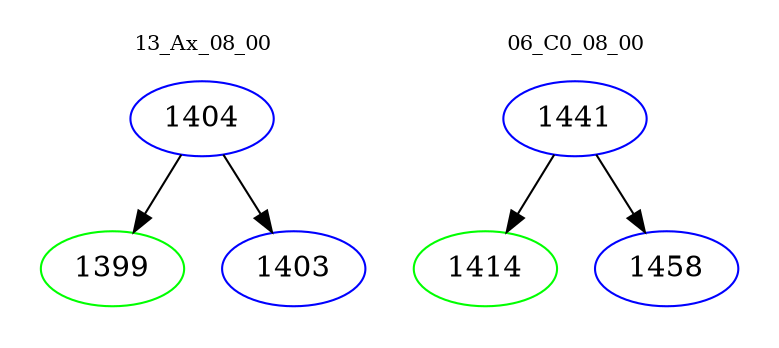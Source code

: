 digraph{
subgraph cluster_0 {
color = white
label = "13_Ax_08_00";
fontsize=10;
T0_1404 [label="1404", color="blue"]
T0_1404 -> T0_1399 [color="black"]
T0_1399 [label="1399", color="green"]
T0_1404 -> T0_1403 [color="black"]
T0_1403 [label="1403", color="blue"]
}
subgraph cluster_1 {
color = white
label = "06_C0_08_00";
fontsize=10;
T1_1441 [label="1441", color="blue"]
T1_1441 -> T1_1414 [color="black"]
T1_1414 [label="1414", color="green"]
T1_1441 -> T1_1458 [color="black"]
T1_1458 [label="1458", color="blue"]
}
}
